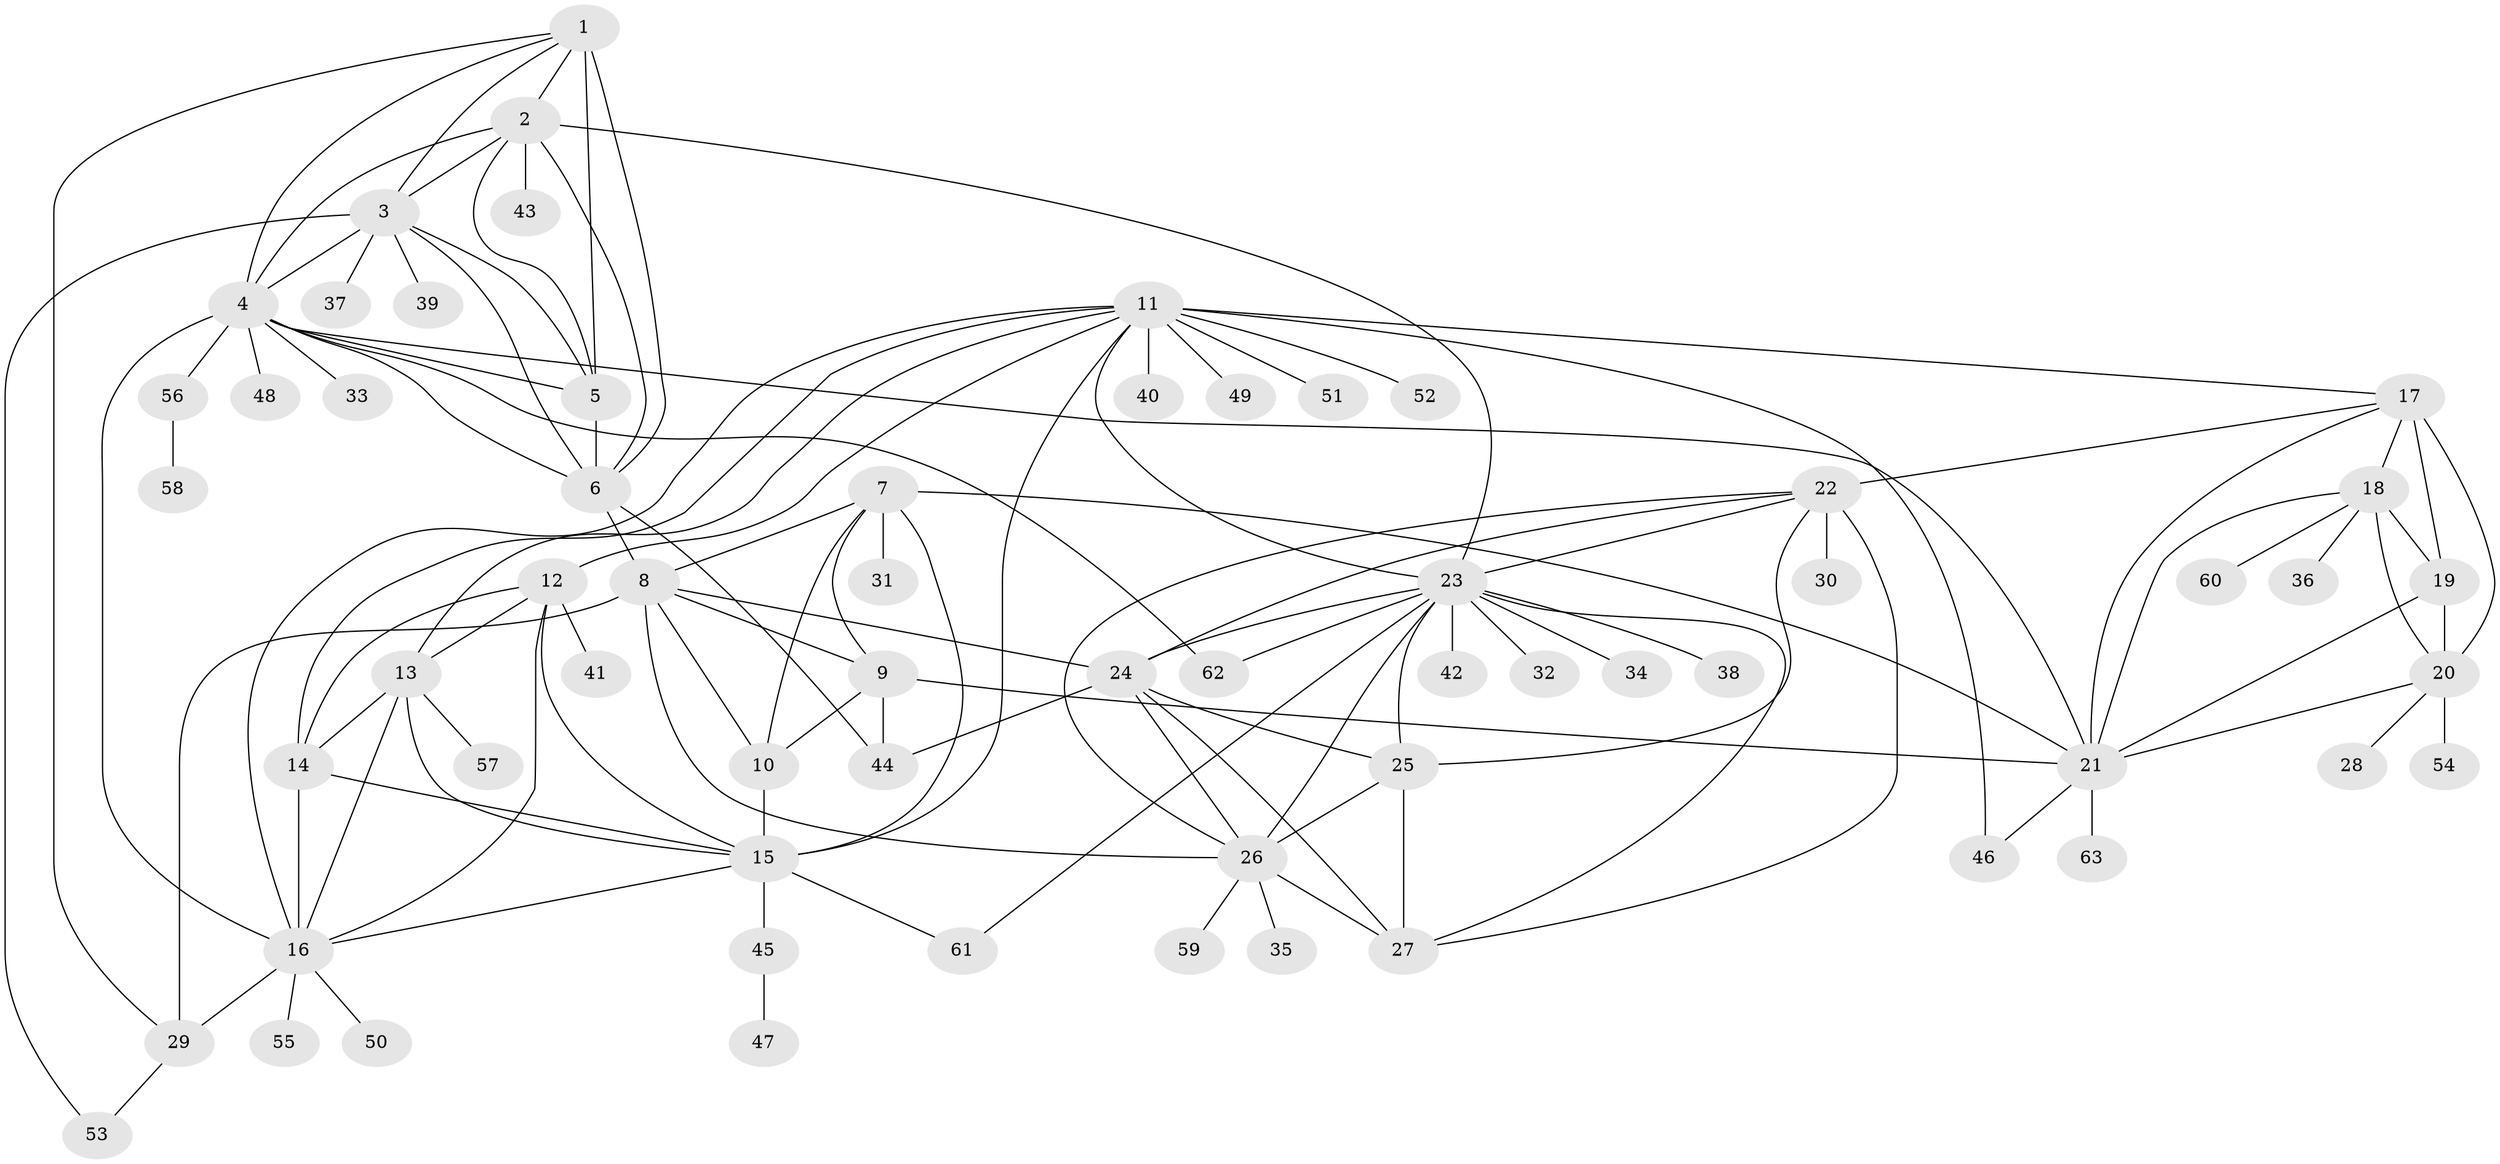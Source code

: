// original degree distribution, {6: 0.048, 8: 0.056, 9: 0.024, 12: 0.008, 11: 0.016, 13: 0.008, 10: 0.04, 7: 0.016, 5: 0.008, 14: 0.016, 2: 0.176, 1: 0.56, 3: 0.024}
// Generated by graph-tools (version 1.1) at 2025/37/03/09/25 02:37:34]
// undirected, 63 vertices, 118 edges
graph export_dot {
graph [start="1"]
  node [color=gray90,style=filled];
  1;
  2;
  3;
  4;
  5;
  6;
  7;
  8;
  9;
  10;
  11;
  12;
  13;
  14;
  15;
  16;
  17;
  18;
  19;
  20;
  21;
  22;
  23;
  24;
  25;
  26;
  27;
  28;
  29;
  30;
  31;
  32;
  33;
  34;
  35;
  36;
  37;
  38;
  39;
  40;
  41;
  42;
  43;
  44;
  45;
  46;
  47;
  48;
  49;
  50;
  51;
  52;
  53;
  54;
  55;
  56;
  57;
  58;
  59;
  60;
  61;
  62;
  63;
  1 -- 2 [weight=1.0];
  1 -- 3 [weight=1.0];
  1 -- 4 [weight=1.0];
  1 -- 5 [weight=3.0];
  1 -- 6 [weight=1.0];
  1 -- 29 [weight=1.0];
  2 -- 3 [weight=1.0];
  2 -- 4 [weight=1.0];
  2 -- 5 [weight=1.0];
  2 -- 6 [weight=1.0];
  2 -- 23 [weight=1.0];
  2 -- 43 [weight=1.0];
  3 -- 4 [weight=1.0];
  3 -- 5 [weight=1.0];
  3 -- 6 [weight=1.0];
  3 -- 37 [weight=1.0];
  3 -- 39 [weight=1.0];
  3 -- 53 [weight=1.0];
  4 -- 5 [weight=1.0];
  4 -- 6 [weight=1.0];
  4 -- 16 [weight=1.0];
  4 -- 21 [weight=1.0];
  4 -- 33 [weight=1.0];
  4 -- 48 [weight=1.0];
  4 -- 56 [weight=1.0];
  4 -- 62 [weight=1.0];
  5 -- 6 [weight=1.0];
  6 -- 8 [weight=1.0];
  6 -- 44 [weight=1.0];
  7 -- 8 [weight=3.0];
  7 -- 9 [weight=3.0];
  7 -- 10 [weight=3.0];
  7 -- 15 [weight=2.0];
  7 -- 21 [weight=1.0];
  7 -- 31 [weight=3.0];
  8 -- 9 [weight=1.0];
  8 -- 10 [weight=1.0];
  8 -- 24 [weight=1.0];
  8 -- 26 [weight=1.0];
  8 -- 29 [weight=4.0];
  9 -- 10 [weight=1.0];
  9 -- 21 [weight=1.0];
  9 -- 44 [weight=3.0];
  10 -- 15 [weight=1.0];
  11 -- 12 [weight=1.0];
  11 -- 13 [weight=1.0];
  11 -- 14 [weight=1.0];
  11 -- 15 [weight=1.0];
  11 -- 16 [weight=1.0];
  11 -- 17 [weight=2.0];
  11 -- 23 [weight=1.0];
  11 -- 40 [weight=1.0];
  11 -- 46 [weight=1.0];
  11 -- 49 [weight=1.0];
  11 -- 51 [weight=1.0];
  11 -- 52 [weight=1.0];
  12 -- 13 [weight=1.0];
  12 -- 14 [weight=1.0];
  12 -- 15 [weight=1.0];
  12 -- 16 [weight=1.0];
  12 -- 41 [weight=2.0];
  13 -- 14 [weight=1.0];
  13 -- 15 [weight=1.0];
  13 -- 16 [weight=1.0];
  13 -- 57 [weight=2.0];
  14 -- 15 [weight=1.0];
  14 -- 16 [weight=1.0];
  15 -- 16 [weight=1.0];
  15 -- 45 [weight=1.0];
  15 -- 61 [weight=1.0];
  16 -- 29 [weight=1.0];
  16 -- 50 [weight=1.0];
  16 -- 55 [weight=1.0];
  17 -- 18 [weight=2.0];
  17 -- 19 [weight=5.0];
  17 -- 20 [weight=2.0];
  17 -- 21 [weight=2.0];
  17 -- 22 [weight=1.0];
  18 -- 19 [weight=1.0];
  18 -- 20 [weight=1.0];
  18 -- 21 [weight=1.0];
  18 -- 36 [weight=1.0];
  18 -- 60 [weight=1.0];
  19 -- 20 [weight=1.0];
  19 -- 21 [weight=1.0];
  20 -- 21 [weight=1.0];
  20 -- 28 [weight=1.0];
  20 -- 54 [weight=3.0];
  21 -- 46 [weight=1.0];
  21 -- 63 [weight=1.0];
  22 -- 23 [weight=1.0];
  22 -- 24 [weight=1.0];
  22 -- 25 [weight=1.0];
  22 -- 26 [weight=1.0];
  22 -- 27 [weight=1.0];
  22 -- 30 [weight=3.0];
  23 -- 24 [weight=1.0];
  23 -- 25 [weight=1.0];
  23 -- 26 [weight=1.0];
  23 -- 27 [weight=1.0];
  23 -- 32 [weight=1.0];
  23 -- 34 [weight=1.0];
  23 -- 38 [weight=1.0];
  23 -- 42 [weight=1.0];
  23 -- 61 [weight=1.0];
  23 -- 62 [weight=1.0];
  24 -- 25 [weight=2.0];
  24 -- 26 [weight=1.0];
  24 -- 27 [weight=1.0];
  24 -- 44 [weight=1.0];
  25 -- 26 [weight=1.0];
  25 -- 27 [weight=1.0];
  26 -- 27 [weight=1.0];
  26 -- 35 [weight=1.0];
  26 -- 59 [weight=1.0];
  29 -- 53 [weight=1.0];
  45 -- 47 [weight=1.0];
  56 -- 58 [weight=1.0];
}
